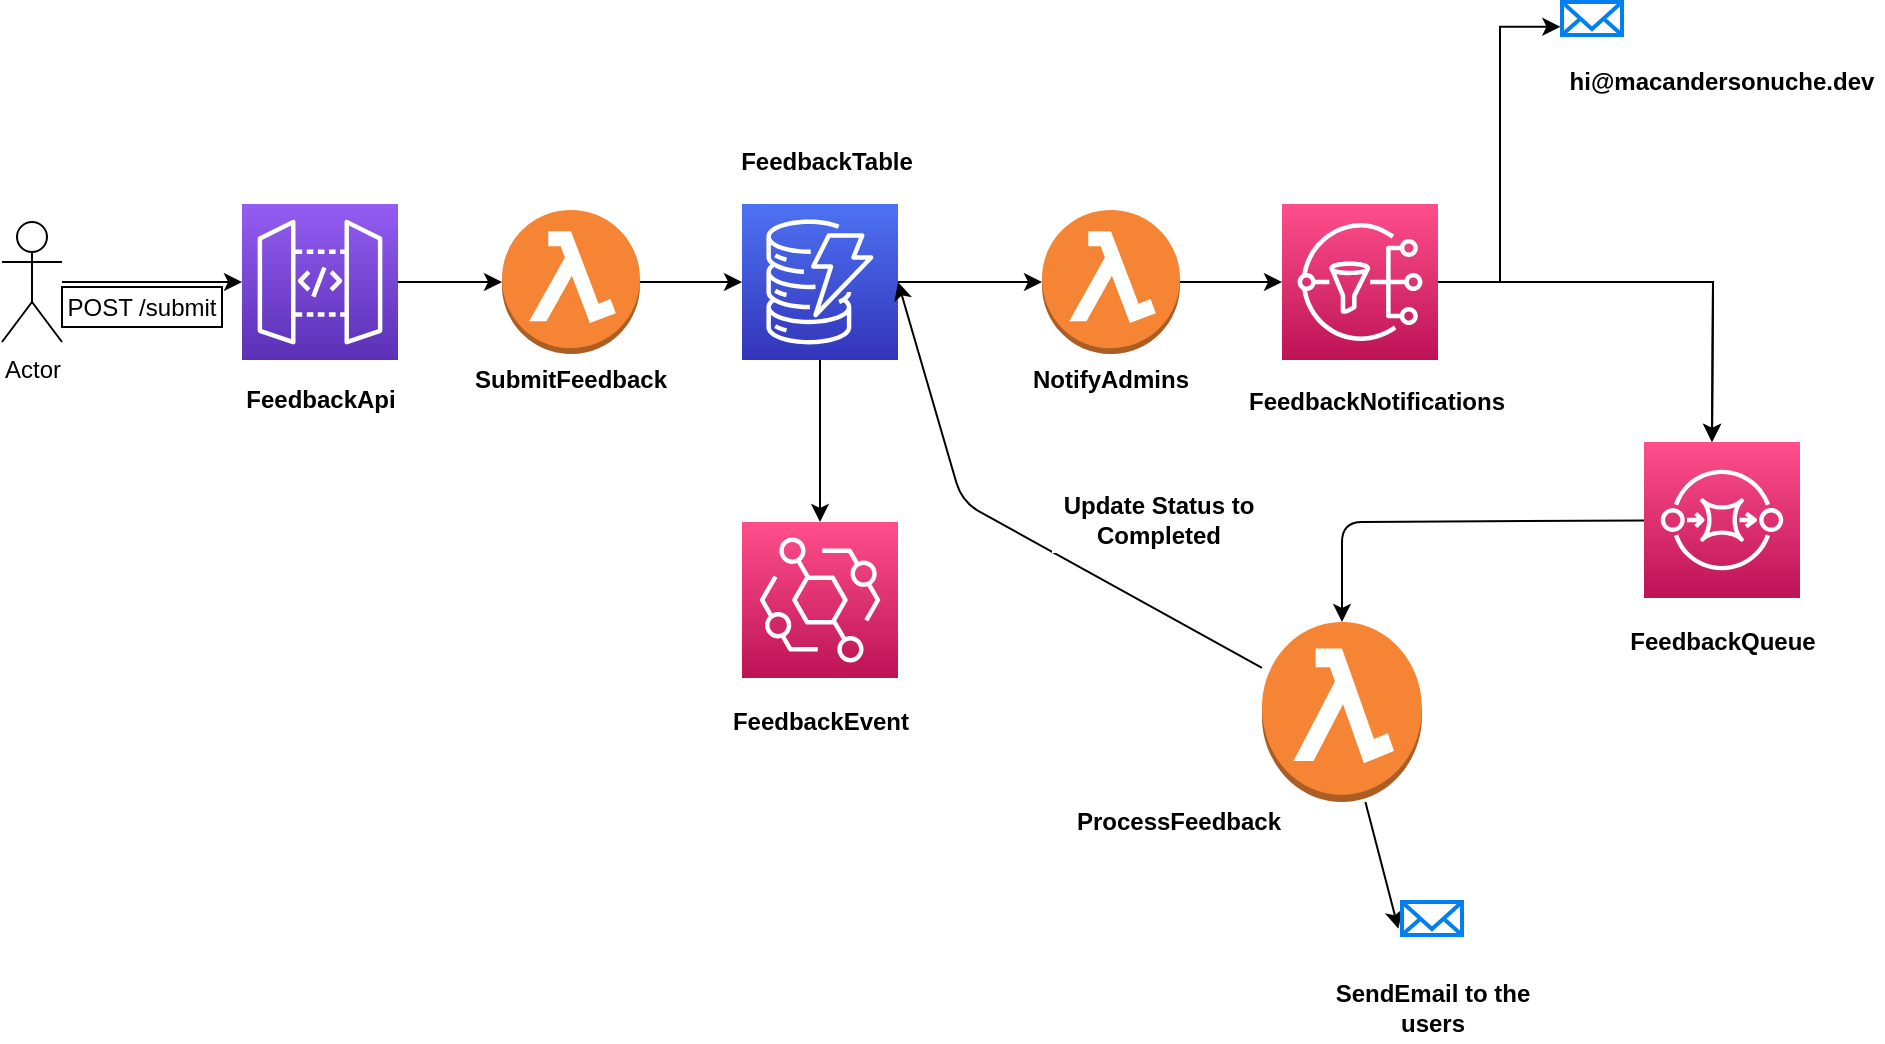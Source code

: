 <mxfile>
    <diagram name="Page-1" id="12k8LJTqPWz9uWwirLdU">
        <mxGraphModel dx="0" dy="351" grid="1" gridSize="10" guides="1" tooltips="1" connect="1" arrows="1" fold="1" page="1" pageScale="1" pageWidth="827" pageHeight="1169" math="0" shadow="0">
            <root>
                <mxCell id="0"/>
                <mxCell id="1" parent="0"/>
                <mxCell id="b7rt-HRciYOIkptiewg2-5" value="" style="edgeStyle=orthogonalEdgeStyle;rounded=0;orthogonalLoop=1;jettySize=auto;html=1;" parent="1" source="b7rt-HRciYOIkptiewg2-1" target="b7rt-HRciYOIkptiewg2-4" edge="1">
                    <mxGeometry relative="1" as="geometry"/>
                </mxCell>
                <mxCell id="b7rt-HRciYOIkptiewg2-1" value="" style="sketch=0;points=[[0,0,0],[0.25,0,0],[0.5,0,0],[0.75,0,0],[1,0,0],[0,1,0],[0.25,1,0],[0.5,1,0],[0.75,1,0],[1,1,0],[0,0.25,0],[0,0.5,0],[0,0.75,0],[1,0.25,0],[1,0.5,0],[1,0.75,0]];outlineConnect=0;fontColor=#232F3E;gradientColor=#945DF2;gradientDirection=north;fillColor=#5A30B5;strokeColor=#ffffff;dashed=0;verticalLabelPosition=bottom;verticalAlign=top;align=center;html=1;fontSize=12;fontStyle=0;aspect=fixed;shape=mxgraph.aws4.resourceIcon;resIcon=mxgraph.aws4.api_gateway;" parent="1" vertex="1">
                    <mxGeometry x="140" y="181" width="78" height="78" as="geometry"/>
                </mxCell>
                <mxCell id="b7rt-HRciYOIkptiewg2-3" style="edgeStyle=orthogonalEdgeStyle;rounded=0;orthogonalLoop=1;jettySize=auto;html=1;entryX=0;entryY=0.5;entryDx=0;entryDy=0;entryPerimeter=0;" parent="1" source="b7rt-HRciYOIkptiewg2-2" target="b7rt-HRciYOIkptiewg2-1" edge="1">
                    <mxGeometry relative="1" as="geometry"/>
                </mxCell>
                <mxCell id="b7rt-HRciYOIkptiewg2-2" value="Actor" style="shape=umlActor;verticalLabelPosition=bottom;verticalAlign=top;html=1;outlineConnect=0;" parent="1" vertex="1">
                    <mxGeometry x="20" y="190" width="30" height="60" as="geometry"/>
                </mxCell>
                <mxCell id="b7rt-HRciYOIkptiewg2-7" value="" style="edgeStyle=orthogonalEdgeStyle;rounded=0;orthogonalLoop=1;jettySize=auto;html=1;" parent="1" source="b7rt-HRciYOIkptiewg2-4" target="b7rt-HRciYOIkptiewg2-6" edge="1">
                    <mxGeometry relative="1" as="geometry"/>
                </mxCell>
                <mxCell id="b7rt-HRciYOIkptiewg2-4" value="" style="outlineConnect=0;dashed=0;verticalLabelPosition=bottom;verticalAlign=top;align=center;html=1;shape=mxgraph.aws3.lambda_function;fillColor=#F58534;gradientColor=none;" parent="1" vertex="1">
                    <mxGeometry x="270" y="184" width="69" height="72" as="geometry"/>
                </mxCell>
                <mxCell id="b7rt-HRciYOIkptiewg2-9" value="" style="edgeStyle=orthogonalEdgeStyle;rounded=0;orthogonalLoop=1;jettySize=auto;html=1;" parent="1" source="b7rt-HRciYOIkptiewg2-6" edge="1">
                    <mxGeometry relative="1" as="geometry">
                        <mxPoint x="540" y="220" as="targetPoint"/>
                    </mxGeometry>
                </mxCell>
                <mxCell id="b7rt-HRciYOIkptiewg2-12" value="" style="edgeStyle=orthogonalEdgeStyle;rounded=0;orthogonalLoop=1;jettySize=auto;html=1;" parent="1" source="b7rt-HRciYOIkptiewg2-6" target="b7rt-HRciYOIkptiewg2-11" edge="1">
                    <mxGeometry relative="1" as="geometry"/>
                </mxCell>
                <mxCell id="b7rt-HRciYOIkptiewg2-6" value="" style="sketch=0;points=[[0,0,0],[0.25,0,0],[0.5,0,0],[0.75,0,0],[1,0,0],[0,1,0],[0.25,1,0],[0.5,1,0],[0.75,1,0],[1,1,0],[0,0.25,0],[0,0.5,0],[0,0.75,0],[1,0.25,0],[1,0.5,0],[1,0.75,0]];outlineConnect=0;fontColor=#232F3E;gradientColor=#4D72F3;gradientDirection=north;fillColor=#3334B9;strokeColor=#ffffff;dashed=0;verticalLabelPosition=bottom;verticalAlign=top;align=center;html=1;fontSize=12;fontStyle=0;aspect=fixed;shape=mxgraph.aws4.resourceIcon;resIcon=mxgraph.aws4.dynamodb;" parent="1" vertex="1">
                    <mxGeometry x="390" y="181" width="78" height="78" as="geometry"/>
                </mxCell>
                <mxCell id="b7rt-HRciYOIkptiewg2-14" value="" style="edgeStyle=orthogonalEdgeStyle;rounded=0;orthogonalLoop=1;jettySize=auto;html=1;" parent="1" source="b7rt-HRciYOIkptiewg2-10" target="b7rt-HRciYOIkptiewg2-13" edge="1">
                    <mxGeometry relative="1" as="geometry"/>
                </mxCell>
                <mxCell id="b7rt-HRciYOIkptiewg2-10" value="" style="outlineConnect=0;dashed=0;verticalLabelPosition=bottom;verticalAlign=top;align=center;html=1;shape=mxgraph.aws3.lambda_function;fillColor=#F58534;gradientColor=none;" parent="1" vertex="1">
                    <mxGeometry x="540" y="184" width="69" height="72" as="geometry"/>
                </mxCell>
                <mxCell id="b7rt-HRciYOIkptiewg2-11" value="" style="sketch=0;points=[[0,0,0],[0.25,0,0],[0.5,0,0],[0.75,0,0],[1,0,0],[0,1,0],[0.25,1,0],[0.5,1,0],[0.75,1,0],[1,1,0],[0,0.25,0],[0,0.5,0],[0,0.75,0],[1,0.25,0],[1,0.5,0],[1,0.75,0]];outlineConnect=0;fontColor=#232F3E;gradientColor=#FF4F8B;gradientDirection=north;fillColor=#BC1356;strokeColor=#ffffff;dashed=0;verticalLabelPosition=bottom;verticalAlign=top;align=center;html=1;fontSize=12;fontStyle=0;aspect=fixed;shape=mxgraph.aws4.resourceIcon;resIcon=mxgraph.aws4.eventbridge;" parent="1" vertex="1">
                    <mxGeometry x="390" y="340" width="78" height="78" as="geometry"/>
                </mxCell>
                <mxCell id="b7rt-HRciYOIkptiewg2-17" value="" style="edgeStyle=orthogonalEdgeStyle;rounded=0;orthogonalLoop=1;jettySize=auto;html=1;" parent="1" source="b7rt-HRciYOIkptiewg2-13" edge="1">
                    <mxGeometry relative="1" as="geometry">
                        <mxPoint x="875" y="300" as="targetPoint"/>
                    </mxGeometry>
                </mxCell>
                <mxCell id="b7rt-HRciYOIkptiewg2-18" value="" style="edgeStyle=orthogonalEdgeStyle;rounded=0;orthogonalLoop=1;jettySize=auto;html=1;" parent="1" source="b7rt-HRciYOIkptiewg2-13" edge="1">
                    <mxGeometry relative="1" as="geometry">
                        <mxPoint x="875" y="300" as="targetPoint"/>
                    </mxGeometry>
                </mxCell>
                <mxCell id="b7rt-HRciYOIkptiewg2-20" style="edgeStyle=orthogonalEdgeStyle;rounded=0;orthogonalLoop=1;jettySize=auto;html=1;entryX=-0.027;entryY=0.752;entryDx=0;entryDy=0;entryPerimeter=0;" parent="1" source="b7rt-HRciYOIkptiewg2-13" target="b7rt-HRciYOIkptiewg2-15" edge="1">
                    <mxGeometry relative="1" as="geometry"/>
                </mxCell>
                <mxCell id="b7rt-HRciYOIkptiewg2-13" value="" style="sketch=0;points=[[0,0,0],[0.25,0,0],[0.5,0,0],[0.75,0,0],[1,0,0],[0,1,0],[0.25,1,0],[0.5,1,0],[0.75,1,0],[1,1,0],[0,0.25,0],[0,0.5,0],[0,0.75,0],[1,0.25,0],[1,0.5,0],[1,0.75,0]];outlineConnect=0;fontColor=#232F3E;gradientColor=#FF4F8B;gradientDirection=north;fillColor=#BC1356;strokeColor=#ffffff;dashed=0;verticalLabelPosition=bottom;verticalAlign=top;align=center;html=1;fontSize=12;fontStyle=0;aspect=fixed;shape=mxgraph.aws4.resourceIcon;resIcon=mxgraph.aws4.sns;" parent="1" vertex="1">
                    <mxGeometry x="660" y="181" width="78" height="78" as="geometry"/>
                </mxCell>
                <mxCell id="b7rt-HRciYOIkptiewg2-15" value="" style="html=1;verticalLabelPosition=bottom;align=center;labelBackgroundColor=#ffffff;verticalAlign=top;strokeWidth=2;strokeColor=#0080F0;shadow=0;dashed=0;shape=mxgraph.ios7.icons.mail;" parent="1" vertex="1">
                    <mxGeometry x="800" y="80" width="30" height="16.5" as="geometry"/>
                </mxCell>
                <mxCell id="b7rt-HRciYOIkptiewg2-21" value="POST /submit" style="rounded=0;whiteSpace=wrap;html=1;" parent="1" vertex="1">
                    <mxGeometry x="50" y="222.5" width="80" height="20" as="geometry"/>
                </mxCell>
                <mxCell id="b7rt-HRciYOIkptiewg2-22" value="&lt;b&gt;SubmitFeedback&lt;/b&gt;" style="rounded=0;whiteSpace=wrap;html=1;border=none;strokeColor=#FFFFFF;" parent="1" vertex="1">
                    <mxGeometry x="252.25" y="259" width="104.5" height="20" as="geometry"/>
                </mxCell>
                <mxCell id="b7rt-HRciYOIkptiewg2-23" value="&lt;b&gt;FeedbackTable&lt;/b&gt;" style="rounded=0;whiteSpace=wrap;html=1;border=none;strokeColor=#FFFFFF;" parent="1" vertex="1">
                    <mxGeometry x="380" y="150" width="104.5" height="20" as="geometry"/>
                </mxCell>
                <mxCell id="b7rt-HRciYOIkptiewg2-24" value="&lt;b&gt;FeedbackNotifications&lt;/b&gt;" style="rounded=0;whiteSpace=wrap;html=1;border=none;strokeColor=#FFFFFF;" parent="1" vertex="1">
                    <mxGeometry x="643.5" y="270" width="126.5" height="20" as="geometry"/>
                </mxCell>
                <mxCell id="b7rt-HRciYOIkptiewg2-26" value="&lt;b&gt;NotifyAdmins&lt;/b&gt;" style="rounded=0;whiteSpace=wrap;html=1;border=none;strokeColor=#FFFFFF;" parent="1" vertex="1">
                    <mxGeometry x="522.25" y="259" width="104.5" height="20" as="geometry"/>
                </mxCell>
                <mxCell id="b7rt-HRciYOIkptiewg2-27" value="&lt;b&gt;FeedbackEvent&lt;/b&gt;" style="rounded=0;whiteSpace=wrap;html=1;border=none;strokeColor=#FFFFFF;" parent="1" vertex="1">
                    <mxGeometry x="376.75" y="430" width="104.5" height="20" as="geometry"/>
                </mxCell>
                <mxCell id="2" value="&lt;b&gt;FeedbackApi&lt;/b&gt;" style="rounded=0;whiteSpace=wrap;html=1;border=none;strokeColor=#FFFFFF;" parent="1" vertex="1">
                    <mxGeometry x="126.75" y="269" width="104.5" height="20" as="geometry"/>
                </mxCell>
                <mxCell id="3" value="&lt;b&gt;hi@macandersonuche.dev&lt;/b&gt;" style="rounded=0;whiteSpace=wrap;html=1;border=none;strokeColor=#FFFFFF;" vertex="1" parent="1">
                    <mxGeometry x="800" y="110" width="160" height="20" as="geometry"/>
                </mxCell>
                <mxCell id="9" value="" style="edgeStyle=none;html=1;" edge="1" parent="1" source="4" target="6">
                    <mxGeometry relative="1" as="geometry">
                        <Array as="points">
                            <mxPoint x="690" y="340"/>
                        </Array>
                    </mxGeometry>
                </mxCell>
                <mxCell id="4" value="" style="sketch=0;points=[[0,0,0],[0.25,0,0],[0.5,0,0],[0.75,0,0],[1,0,0],[0,1,0],[0.25,1,0],[0.5,1,0],[0.75,1,0],[1,1,0],[0,0.25,0],[0,0.5,0],[0,0.75,0],[1,0.25,0],[1,0.5,0],[1,0.75,0]];outlineConnect=0;fontColor=#232F3E;gradientColor=#FF4F8B;gradientDirection=north;fillColor=#BC1356;strokeColor=#ffffff;dashed=0;verticalLabelPosition=bottom;verticalAlign=top;align=center;html=1;fontSize=12;fontStyle=0;aspect=fixed;shape=mxgraph.aws4.resourceIcon;resIcon=mxgraph.aws4.sqs;" vertex="1" parent="1">
                    <mxGeometry x="841" y="300" width="78" height="78" as="geometry"/>
                </mxCell>
                <mxCell id="5" value="&lt;b&gt;FeedbackQueue&lt;/b&gt;" style="rounded=0;whiteSpace=wrap;html=1;border=none;strokeColor=#FFFFFF;" vertex="1" parent="1">
                    <mxGeometry x="816.75" y="390" width="126.5" height="20" as="geometry"/>
                </mxCell>
                <mxCell id="11" style="edgeStyle=none;html=1;entryX=1;entryY=0.5;entryDx=0;entryDy=0;entryPerimeter=0;" edge="1" parent="1" source="6" target="b7rt-HRciYOIkptiewg2-6">
                    <mxGeometry relative="1" as="geometry">
                        <Array as="points">
                            <mxPoint x="500" y="330"/>
                        </Array>
                    </mxGeometry>
                </mxCell>
                <mxCell id="18" style="edgeStyle=none;html=1;entryX=-0.06;entryY=0.812;entryDx=0;entryDy=0;entryPerimeter=0;" edge="1" parent="1" source="6" target="15">
                    <mxGeometry relative="1" as="geometry"/>
                </mxCell>
                <mxCell id="6" value="" style="outlineConnect=0;dashed=0;verticalLabelPosition=bottom;verticalAlign=top;align=center;html=1;shape=mxgraph.aws3.lambda_function;fillColor=#F58534;gradientColor=none;" vertex="1" parent="1">
                    <mxGeometry x="650" y="390" width="80" height="90" as="geometry"/>
                </mxCell>
                <mxCell id="10" value="&lt;b&gt;ProcessFeedback&lt;/b&gt;" style="rounded=0;whiteSpace=wrap;html=1;border=none;strokeColor=#FFFFFF;" vertex="1" parent="1">
                    <mxGeometry x="555.5" y="480" width="104.5" height="20" as="geometry"/>
                </mxCell>
                <mxCell id="14" value="&lt;b&gt;Update Status to Completed&lt;/b&gt;" style="rounded=0;whiteSpace=wrap;html=1;border=none;strokeColor=#FFFFFF;" vertex="1" parent="1">
                    <mxGeometry x="545.5" y="323" width="104.5" height="32" as="geometry"/>
                </mxCell>
                <mxCell id="15" value="" style="html=1;verticalLabelPosition=bottom;align=center;labelBackgroundColor=#ffffff;verticalAlign=top;strokeWidth=2;strokeColor=#0080F0;shadow=0;dashed=0;shape=mxgraph.ios7.icons.mail;" vertex="1" parent="1">
                    <mxGeometry x="720" y="530" width="30" height="16.5" as="geometry"/>
                </mxCell>
                <mxCell id="19" value="&lt;b&gt;SendEmail to the users&lt;/b&gt;" style="rounded=0;whiteSpace=wrap;html=1;border=none;strokeColor=none;" vertex="1" parent="1">
                    <mxGeometry x="677.75" y="565" width="114.5" height="35" as="geometry"/>
                </mxCell>
            </root>
        </mxGraphModel>
    </diagram>
</mxfile>
